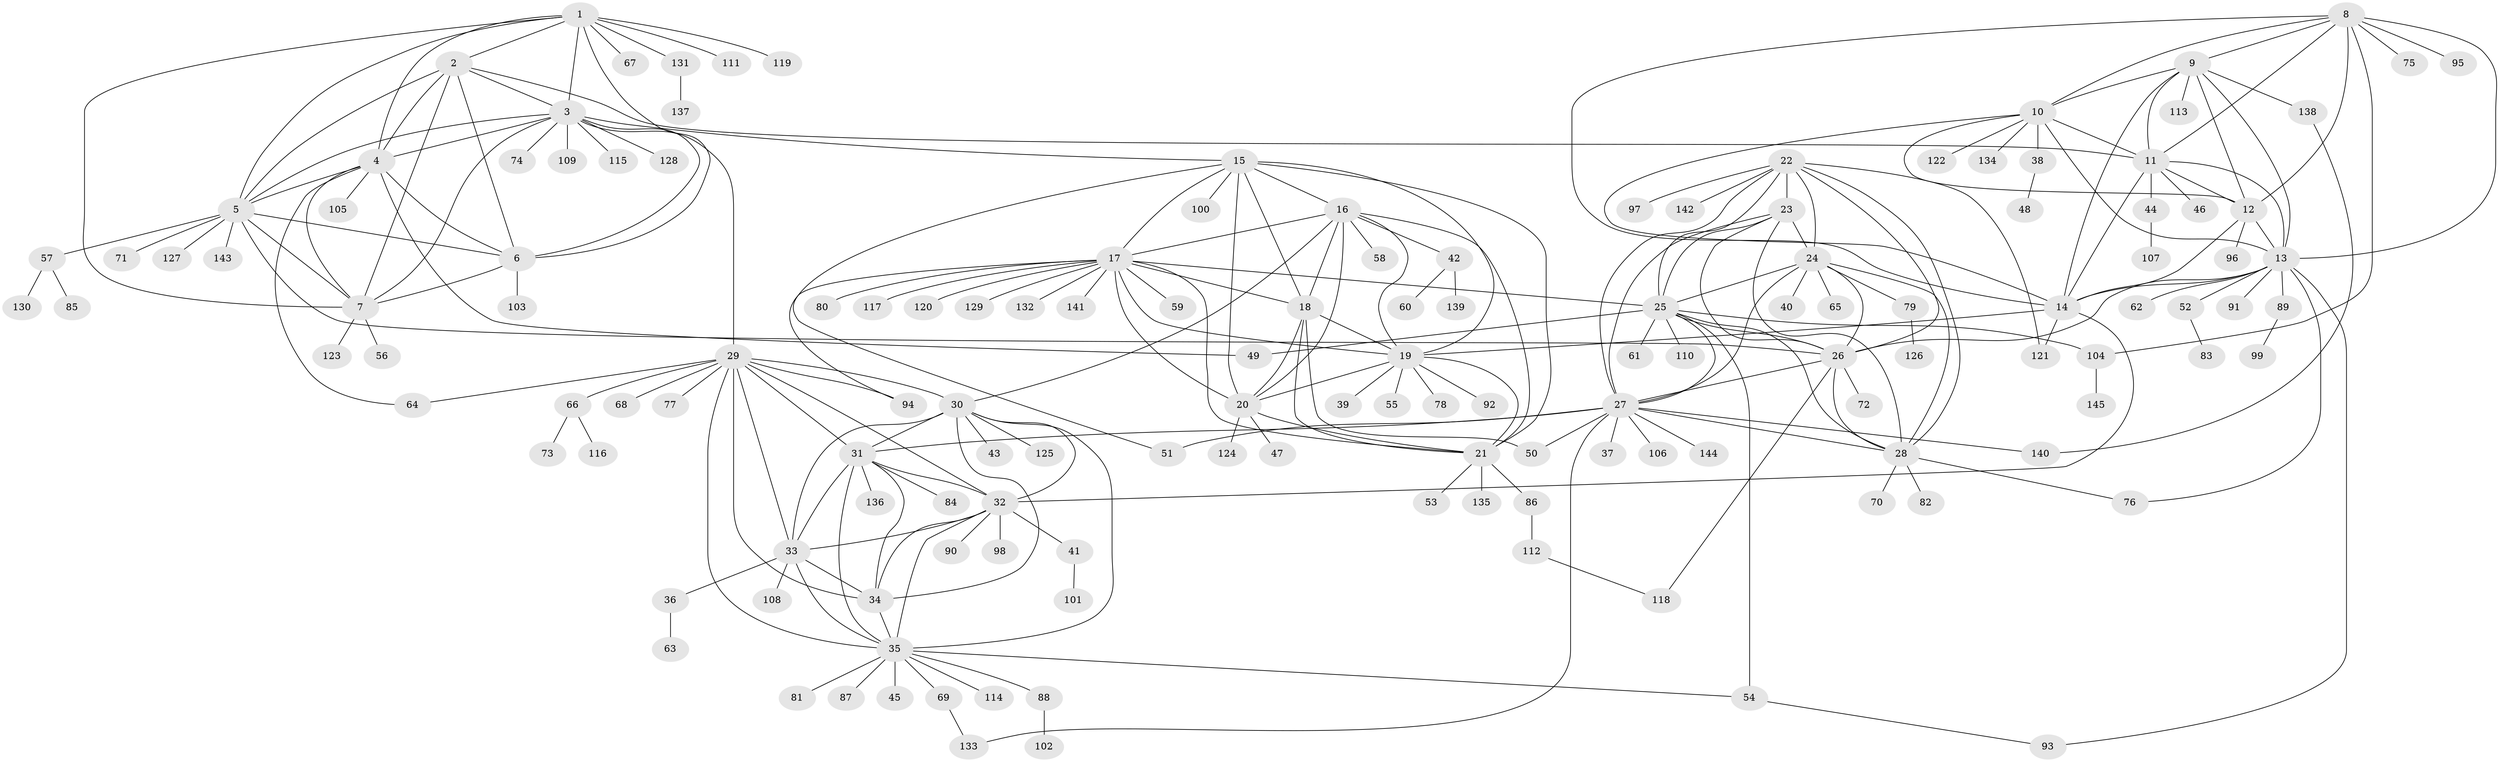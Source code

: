 // coarse degree distribution, {9: 0.041666666666666664, 10: 0.027777777777777776, 2: 0.06944444444444445, 8: 0.027777777777777776, 3: 0.027777777777777776, 7: 0.05555555555555555, 14: 0.013888888888888888, 11: 0.013888888888888888, 13: 0.013888888888888888, 6: 0.013888888888888888, 4: 0.013888888888888888, 1: 0.6805555555555556}
// Generated by graph-tools (version 1.1) at 2025/19/03/04/25 18:19:35]
// undirected, 145 vertices, 238 edges
graph export_dot {
graph [start="1"]
  node [color=gray90,style=filled];
  1;
  2;
  3;
  4;
  5;
  6;
  7;
  8;
  9;
  10;
  11;
  12;
  13;
  14;
  15;
  16;
  17;
  18;
  19;
  20;
  21;
  22;
  23;
  24;
  25;
  26;
  27;
  28;
  29;
  30;
  31;
  32;
  33;
  34;
  35;
  36;
  37;
  38;
  39;
  40;
  41;
  42;
  43;
  44;
  45;
  46;
  47;
  48;
  49;
  50;
  51;
  52;
  53;
  54;
  55;
  56;
  57;
  58;
  59;
  60;
  61;
  62;
  63;
  64;
  65;
  66;
  67;
  68;
  69;
  70;
  71;
  72;
  73;
  74;
  75;
  76;
  77;
  78;
  79;
  80;
  81;
  82;
  83;
  84;
  85;
  86;
  87;
  88;
  89;
  90;
  91;
  92;
  93;
  94;
  95;
  96;
  97;
  98;
  99;
  100;
  101;
  102;
  103;
  104;
  105;
  106;
  107;
  108;
  109;
  110;
  111;
  112;
  113;
  114;
  115;
  116;
  117;
  118;
  119;
  120;
  121;
  122;
  123;
  124;
  125;
  126;
  127;
  128;
  129;
  130;
  131;
  132;
  133;
  134;
  135;
  136;
  137;
  138;
  139;
  140;
  141;
  142;
  143;
  144;
  145;
  1 -- 2;
  1 -- 3;
  1 -- 4;
  1 -- 5;
  1 -- 6;
  1 -- 7;
  1 -- 67;
  1 -- 111;
  1 -- 119;
  1 -- 131;
  2 -- 3;
  2 -- 4;
  2 -- 5;
  2 -- 6;
  2 -- 7;
  2 -- 11;
  3 -- 4;
  3 -- 5;
  3 -- 6;
  3 -- 7;
  3 -- 15;
  3 -- 29;
  3 -- 74;
  3 -- 109;
  3 -- 115;
  3 -- 128;
  4 -- 5;
  4 -- 6;
  4 -- 7;
  4 -- 49;
  4 -- 64;
  4 -- 105;
  5 -- 6;
  5 -- 7;
  5 -- 26;
  5 -- 57;
  5 -- 71;
  5 -- 127;
  5 -- 143;
  6 -- 7;
  6 -- 103;
  7 -- 56;
  7 -- 123;
  8 -- 9;
  8 -- 10;
  8 -- 11;
  8 -- 12;
  8 -- 13;
  8 -- 14;
  8 -- 75;
  8 -- 95;
  8 -- 104;
  9 -- 10;
  9 -- 11;
  9 -- 12;
  9 -- 13;
  9 -- 14;
  9 -- 113;
  9 -- 138;
  10 -- 11;
  10 -- 12;
  10 -- 13;
  10 -- 14;
  10 -- 38;
  10 -- 122;
  10 -- 134;
  11 -- 12;
  11 -- 13;
  11 -- 14;
  11 -- 44;
  11 -- 46;
  12 -- 13;
  12 -- 14;
  12 -- 96;
  13 -- 14;
  13 -- 26;
  13 -- 52;
  13 -- 62;
  13 -- 76;
  13 -- 89;
  13 -- 91;
  13 -- 93;
  14 -- 19;
  14 -- 32;
  14 -- 121;
  15 -- 16;
  15 -- 17;
  15 -- 18;
  15 -- 19;
  15 -- 20;
  15 -- 21;
  15 -- 51;
  15 -- 100;
  16 -- 17;
  16 -- 18;
  16 -- 19;
  16 -- 20;
  16 -- 21;
  16 -- 30;
  16 -- 42;
  16 -- 58;
  17 -- 18;
  17 -- 19;
  17 -- 20;
  17 -- 21;
  17 -- 25;
  17 -- 59;
  17 -- 80;
  17 -- 94;
  17 -- 117;
  17 -- 120;
  17 -- 129;
  17 -- 132;
  17 -- 141;
  18 -- 19;
  18 -- 20;
  18 -- 21;
  18 -- 50;
  19 -- 20;
  19 -- 21;
  19 -- 39;
  19 -- 55;
  19 -- 78;
  19 -- 92;
  20 -- 21;
  20 -- 47;
  20 -- 124;
  21 -- 53;
  21 -- 86;
  21 -- 135;
  22 -- 23;
  22 -- 24;
  22 -- 25;
  22 -- 26;
  22 -- 27;
  22 -- 28;
  22 -- 97;
  22 -- 121;
  22 -- 142;
  23 -- 24;
  23 -- 25;
  23 -- 26;
  23 -- 27;
  23 -- 28;
  24 -- 25;
  24 -- 26;
  24 -- 27;
  24 -- 28;
  24 -- 40;
  24 -- 65;
  24 -- 79;
  25 -- 26;
  25 -- 27;
  25 -- 28;
  25 -- 49;
  25 -- 54;
  25 -- 61;
  25 -- 104;
  25 -- 110;
  26 -- 27;
  26 -- 28;
  26 -- 72;
  26 -- 118;
  27 -- 28;
  27 -- 31;
  27 -- 37;
  27 -- 50;
  27 -- 51;
  27 -- 106;
  27 -- 133;
  27 -- 140;
  27 -- 144;
  28 -- 70;
  28 -- 76;
  28 -- 82;
  29 -- 30;
  29 -- 31;
  29 -- 32;
  29 -- 33;
  29 -- 34;
  29 -- 35;
  29 -- 64;
  29 -- 66;
  29 -- 68;
  29 -- 77;
  29 -- 94;
  30 -- 31;
  30 -- 32;
  30 -- 33;
  30 -- 34;
  30 -- 35;
  30 -- 43;
  30 -- 125;
  31 -- 32;
  31 -- 33;
  31 -- 34;
  31 -- 35;
  31 -- 84;
  31 -- 136;
  32 -- 33;
  32 -- 34;
  32 -- 35;
  32 -- 41;
  32 -- 90;
  32 -- 98;
  33 -- 34;
  33 -- 35;
  33 -- 36;
  33 -- 108;
  34 -- 35;
  35 -- 45;
  35 -- 54;
  35 -- 69;
  35 -- 81;
  35 -- 87;
  35 -- 88;
  35 -- 114;
  36 -- 63;
  38 -- 48;
  41 -- 101;
  42 -- 60;
  42 -- 139;
  44 -- 107;
  52 -- 83;
  54 -- 93;
  57 -- 85;
  57 -- 130;
  66 -- 73;
  66 -- 116;
  69 -- 133;
  79 -- 126;
  86 -- 112;
  88 -- 102;
  89 -- 99;
  104 -- 145;
  112 -- 118;
  131 -- 137;
  138 -- 140;
}
